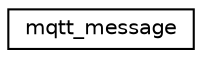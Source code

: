 digraph "Graphical Class Hierarchy"
{
  edge [fontname="Helvetica",fontsize="10",labelfontname="Helvetica",labelfontsize="10"];
  node [fontname="Helvetica",fontsize="10",shape=record];
  rankdir="LR";
  Node0 [label="mqtt_message",height=0.2,width=0.4,color="black", fillcolor="white", style="filled",URL="$structmqtt__message.html"];
}
